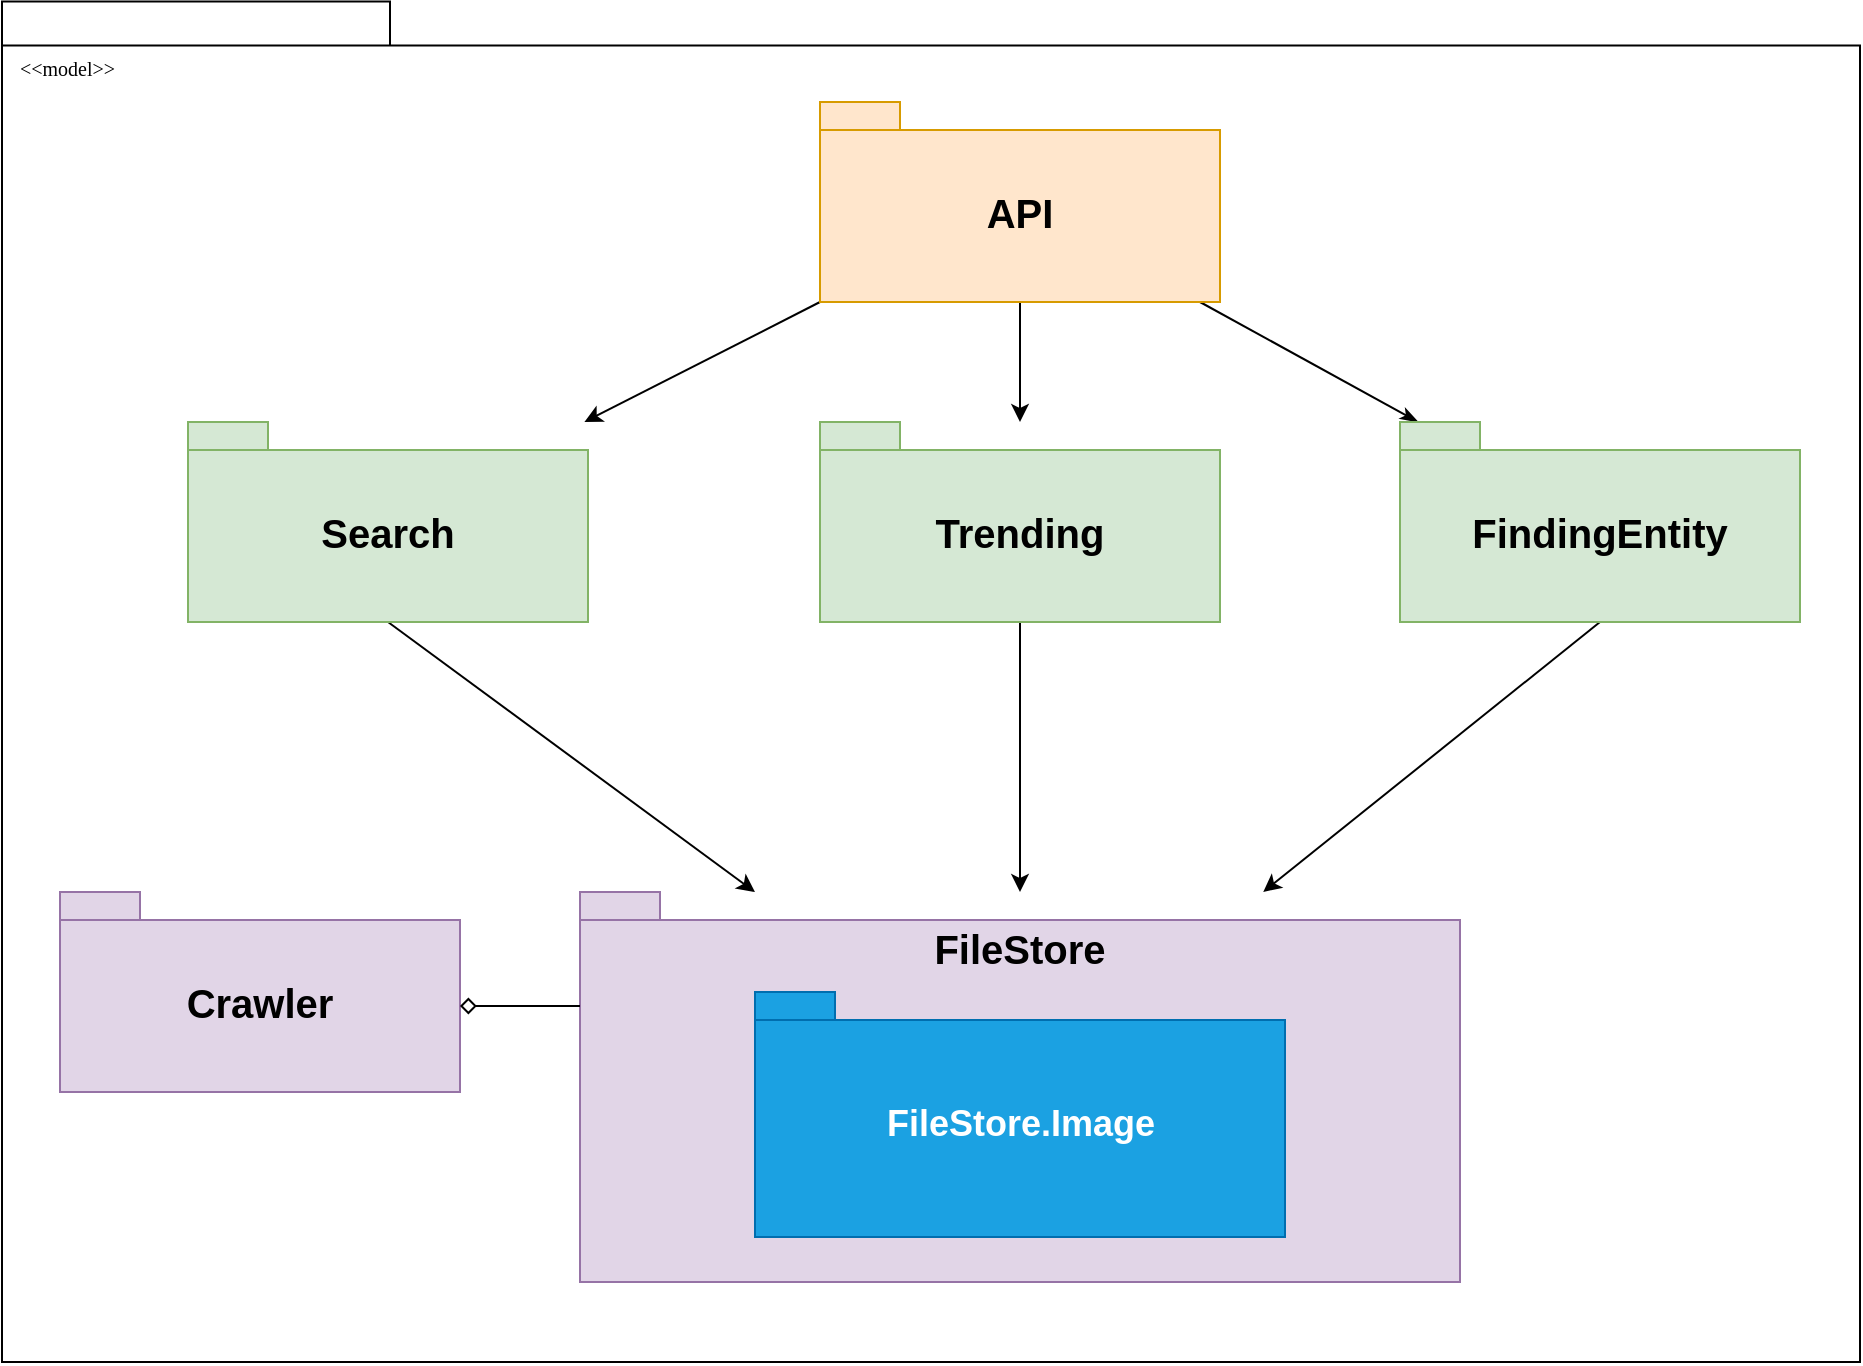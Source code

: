 <mxfile version="24.4.8" type="github">
  <diagram name="Page-1" id="b5b7bab2-c9e2-2cf4-8b2a-24fd1a2a6d21">
    <mxGraphModel dx="1235" dy="669" grid="1" gridSize="10" guides="1" tooltips="1" connect="1" arrows="1" fold="1" page="1" pageScale="1" pageWidth="827" pageHeight="1169" background="none" math="0" shadow="0">
      <root>
        <mxCell id="0" />
        <mxCell id="1" parent="0" />
        <mxCell id="6e0c8c40b5770093-72" value="" style="shape=folder;fontStyle=1;spacingTop=10;tabWidth=194;tabHeight=22;tabPosition=left;html=1;rounded=0;shadow=0;comic=0;labelBackgroundColor=none;strokeWidth=1;fillColor=none;fontFamily=Verdana;fontSize=10;align=center;" parent="1" vertex="1">
          <mxGeometry x="321" y="89.75" width="929" height="680.25" as="geometry" />
        </mxCell>
        <mxCell id="6e0c8c40b5770093-64" style="edgeStyle=elbowEdgeStyle;rounded=0;html=1;entryX=0.559;entryY=0.251;entryPerimeter=0;dashed=1;labelBackgroundColor=none;startFill=0;endArrow=open;endFill=0;endSize=10;fontFamily=Verdana;fontSize=10;" parent="1" edge="1">
          <mxGeometry relative="1" as="geometry">
            <mxPoint x="710" y="594.5" as="sourcePoint" />
          </mxGeometry>
        </mxCell>
        <mxCell id="6e0c8c40b5770093-65" style="edgeStyle=none;rounded=0;html=1;dashed=1;labelBackgroundColor=none;startFill=0;endArrow=open;endFill=0;endSize=10;fontFamily=Verdana;fontSize=10;entryX=-0.003;entryY=0.411;entryPerimeter=0;" parent="1" edge="1">
          <mxGeometry relative="1" as="geometry">
            <mxPoint x="799.164" y="653.27" as="targetPoint" />
          </mxGeometry>
        </mxCell>
        <mxCell id="6e0c8c40b5770093-68" style="edgeStyle=elbowEdgeStyle;rounded=0;html=1;entryX=0.628;entryY=0.26;entryPerimeter=0;dashed=1;labelBackgroundColor=none;startFill=0;endArrow=open;endFill=0;endSize=10;fontFamily=Verdana;fontSize=10;" parent="1" edge="1">
          <mxGeometry relative="1" as="geometry">
            <mxPoint x="658.571" y="904.5" as="sourcePoint" />
          </mxGeometry>
        </mxCell>
        <mxCell id="6e0c8c40b5770093-69" style="edgeStyle=elbowEdgeStyle;rounded=0;html=1;entryX=0.643;entryY=0.246;entryPerimeter=0;dashed=1;labelBackgroundColor=none;startFill=0;endArrow=open;endFill=0;endSize=10;fontFamily=Verdana;fontSize=10;" parent="1" edge="1">
          <mxGeometry relative="1" as="geometry">
            <mxPoint x="827.143" y="904.5" as="sourcePoint" />
          </mxGeometry>
        </mxCell>
        <mxCell id="6e0c8c40b5770093-73" value="&amp;lt;&amp;lt;model&amp;gt;&amp;gt;" style="text;html=1;align=left;verticalAlign=top;spacingTop=-4;fontSize=10;fontFamily=Verdana" parent="1" vertex="1">
          <mxGeometry x="327.5" y="114.5" width="130" height="20" as="geometry" />
        </mxCell>
        <mxCell id="g37qj0hmPY6IW3vuhjT3-13" style="edgeStyle=orthogonalEdgeStyle;rounded=0;orthogonalLoop=1;jettySize=auto;html=1;exitX=0.5;exitY=1;exitDx=0;exitDy=0;exitPerimeter=0;" parent="1" source="g37qj0hmPY6IW3vuhjT3-1" target="g37qj0hmPY6IW3vuhjT3-6" edge="1">
          <mxGeometry relative="1" as="geometry" />
        </mxCell>
        <mxCell id="g37qj0hmPY6IW3vuhjT3-14" style="rounded=0;orthogonalLoop=1;jettySize=auto;html=1;exitX=0;exitY=0;exitDx=190;exitDy=100;exitPerimeter=0;endArrow=classicThin;endFill=1;" parent="1" source="g37qj0hmPY6IW3vuhjT3-1" target="g37qj0hmPY6IW3vuhjT3-7" edge="1">
          <mxGeometry relative="1" as="geometry" />
        </mxCell>
        <mxCell id="g37qj0hmPY6IW3vuhjT3-15" style="rounded=0;orthogonalLoop=1;jettySize=auto;html=1;exitX=0;exitY=0;exitDx=0;exitDy=100;exitPerimeter=0;" parent="1" source="g37qj0hmPY6IW3vuhjT3-1" target="g37qj0hmPY6IW3vuhjT3-2" edge="1">
          <mxGeometry relative="1" as="geometry" />
        </mxCell>
        <mxCell id="g37qj0hmPY6IW3vuhjT3-1" value="&lt;font style=&quot;font-size: 20px;&quot;&gt;API&lt;/font&gt;" style="shape=folder;fontStyle=1;spacingTop=10;tabWidth=40;tabHeight=14;tabPosition=left;html=1;whiteSpace=wrap;fillColor=#ffe6cc;strokeColor=#d79b00;" parent="1" vertex="1">
          <mxGeometry x="730" y="140" width="200" height="100" as="geometry" />
        </mxCell>
        <mxCell id="g37qj0hmPY6IW3vuhjT3-17" style="rounded=0;orthogonalLoop=1;jettySize=auto;html=1;exitX=0.5;exitY=1;exitDx=0;exitDy=0;exitPerimeter=0;" parent="1" source="g37qj0hmPY6IW3vuhjT3-2" target="g37qj0hmPY6IW3vuhjT3-4" edge="1">
          <mxGeometry relative="1" as="geometry" />
        </mxCell>
        <mxCell id="g37qj0hmPY6IW3vuhjT3-2" value="&lt;font style=&quot;font-size: 20px;&quot;&gt;Search&lt;/font&gt;" style="shape=folder;fontStyle=1;spacingTop=10;tabWidth=40;tabHeight=14;tabPosition=left;html=1;whiteSpace=wrap;fillColor=#d5e8d4;strokeColor=#82b366;" parent="1" vertex="1">
          <mxGeometry x="414" y="300" width="200" height="100" as="geometry" />
        </mxCell>
        <mxCell id="g37qj0hmPY6IW3vuhjT3-3" value="&lt;font style=&quot;font-size: 20px;&quot;&gt;Crawler&lt;/font&gt;" style="shape=folder;fontStyle=1;spacingTop=10;tabWidth=40;tabHeight=14;tabPosition=left;html=1;whiteSpace=wrap;fillColor=#e1d5e7;strokeColor=#9673a6;" parent="1" vertex="1">
          <mxGeometry x="350" y="535" width="200" height="100" as="geometry" />
        </mxCell>
        <mxCell id="g37qj0hmPY6IW3vuhjT3-4" value="&lt;font style=&quot;font-size: 20px;&quot;&gt;FileStore&lt;/font&gt;" style="shape=folder;fontStyle=1;spacingTop=10;tabWidth=40;tabHeight=14;tabPosition=left;html=1;whiteSpace=wrap;fillColor=#e1d5e7;strokeColor=#9673a6;verticalAlign=top;align=center;labelPosition=center;verticalLabelPosition=middle;" parent="1" vertex="1">
          <mxGeometry x="610" y="535" width="440" height="195" as="geometry" />
        </mxCell>
        <mxCell id="beOyZxVUPBe29ELBlQ-O-1" style="rounded=0;orthogonalLoop=1;jettySize=auto;html=1;" edge="1" parent="1" source="g37qj0hmPY6IW3vuhjT3-6" target="g37qj0hmPY6IW3vuhjT3-4">
          <mxGeometry relative="1" as="geometry" />
        </mxCell>
        <mxCell id="g37qj0hmPY6IW3vuhjT3-6" value="&lt;font style=&quot;font-size: 20px;&quot;&gt;Trending&lt;/font&gt;" style="shape=folder;fontStyle=1;spacingTop=10;tabWidth=40;tabHeight=14;tabPosition=left;html=1;whiteSpace=wrap;fillColor=#d5e8d4;strokeColor=#82b366;" parent="1" vertex="1">
          <mxGeometry x="730" y="300" width="200" height="100" as="geometry" />
        </mxCell>
        <mxCell id="beOyZxVUPBe29ELBlQ-O-2" style="rounded=0;orthogonalLoop=1;jettySize=auto;html=1;exitX=0.5;exitY=1;exitDx=0;exitDy=0;exitPerimeter=0;" edge="1" parent="1" source="g37qj0hmPY6IW3vuhjT3-7" target="g37qj0hmPY6IW3vuhjT3-4">
          <mxGeometry relative="1" as="geometry" />
        </mxCell>
        <mxCell id="g37qj0hmPY6IW3vuhjT3-7" value="&lt;font style=&quot;font-size: 20px;&quot;&gt;FindingEntity&lt;/font&gt;" style="shape=folder;fontStyle=1;spacingTop=10;tabWidth=40;tabHeight=14;tabPosition=left;html=1;whiteSpace=wrap;fillColor=#d5e8d4;strokeColor=#82b366;" parent="1" vertex="1">
          <mxGeometry x="1020" y="300" width="200" height="100" as="geometry" />
        </mxCell>
        <mxCell id="g37qj0hmPY6IW3vuhjT3-19" style="rounded=0;orthogonalLoop=1;jettySize=auto;html=1;exitX=0;exitY=0;exitDx=0;exitDy=57;exitPerimeter=0;entryX=0;entryY=0;entryDx=200;entryDy=57;entryPerimeter=0;endArrow=diamond;endFill=0;" parent="1" source="g37qj0hmPY6IW3vuhjT3-4" target="g37qj0hmPY6IW3vuhjT3-3" edge="1">
          <mxGeometry relative="1" as="geometry" />
        </mxCell>
        <mxCell id="beOyZxVUPBe29ELBlQ-O-4" value="&lt;font style=&quot;font-size: 18px;&quot;&gt;FileStore.Image&lt;/font&gt;" style="shape=folder;fontStyle=1;spacingTop=10;tabWidth=40;tabHeight=14;tabPosition=left;html=1;whiteSpace=wrap;fillColor=#1ba1e2;strokeColor=#006EAF;fontColor=#ffffff;" vertex="1" parent="1">
          <mxGeometry x="697.5" y="585" width="265" height="122.5" as="geometry" />
        </mxCell>
      </root>
    </mxGraphModel>
  </diagram>
</mxfile>
